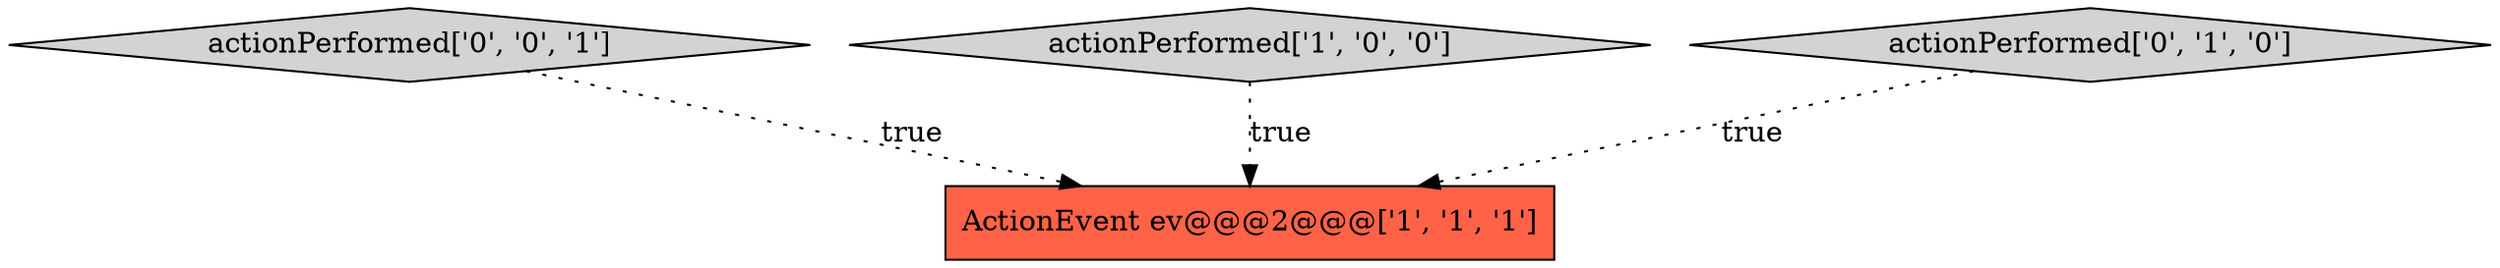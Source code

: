 digraph {
3 [style = filled, label = "actionPerformed['0', '0', '1']", fillcolor = lightgray, shape = diamond image = "AAA0AAABBB3BBB"];
1 [style = filled, label = "actionPerformed['1', '0', '0']", fillcolor = lightgray, shape = diamond image = "AAA0AAABBB1BBB"];
0 [style = filled, label = "ActionEvent ev@@@2@@@['1', '1', '1']", fillcolor = tomato, shape = box image = "AAA0AAABBB1BBB"];
2 [style = filled, label = "actionPerformed['0', '1', '0']", fillcolor = lightgray, shape = diamond image = "AAA0AAABBB2BBB"];
2->0 [style = dotted, label="true"];
3->0 [style = dotted, label="true"];
1->0 [style = dotted, label="true"];
}
